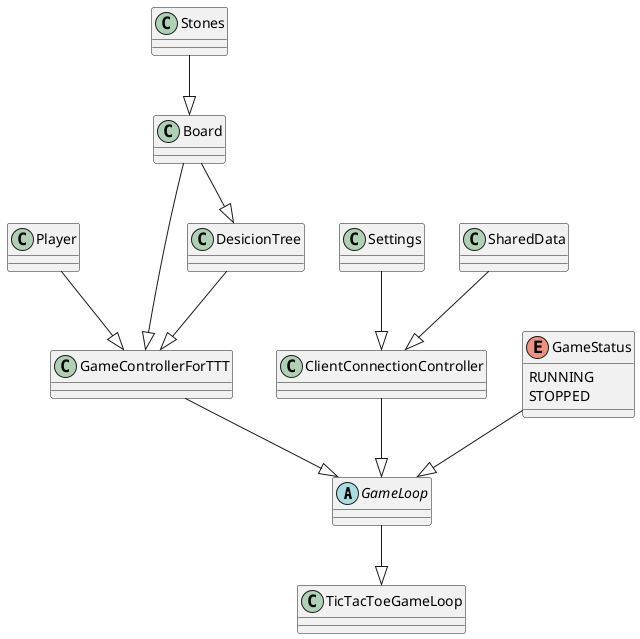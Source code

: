 @startuml
'https://plantuml.com/class-diagram

abstract class GameLoop
class GameControllerForTTT
class ClientConnectionController
class Player
class Board
class Stones
class TicTacToeGameLoop
class DesicionTree
class Settings
class SharedData


Stones --|> Board
Board --|> GameControllerForTTT
Board --|> DesicionTree
DesicionTree --|> GameControllerForTTT
Player --|> GameControllerForTTT
SharedData --|> ClientConnectionController
Settings --|> ClientConnectionController
GameControllerForTTT --|> GameLoop
GameStatus --|> GameLoop
ClientConnectionController --|> GameLoop
GameLoop --|> TicTacToeGameLoop




abstract class GameLoop {
}

enum GameStatus {
RUNNING
STOPPED
}

@enduml